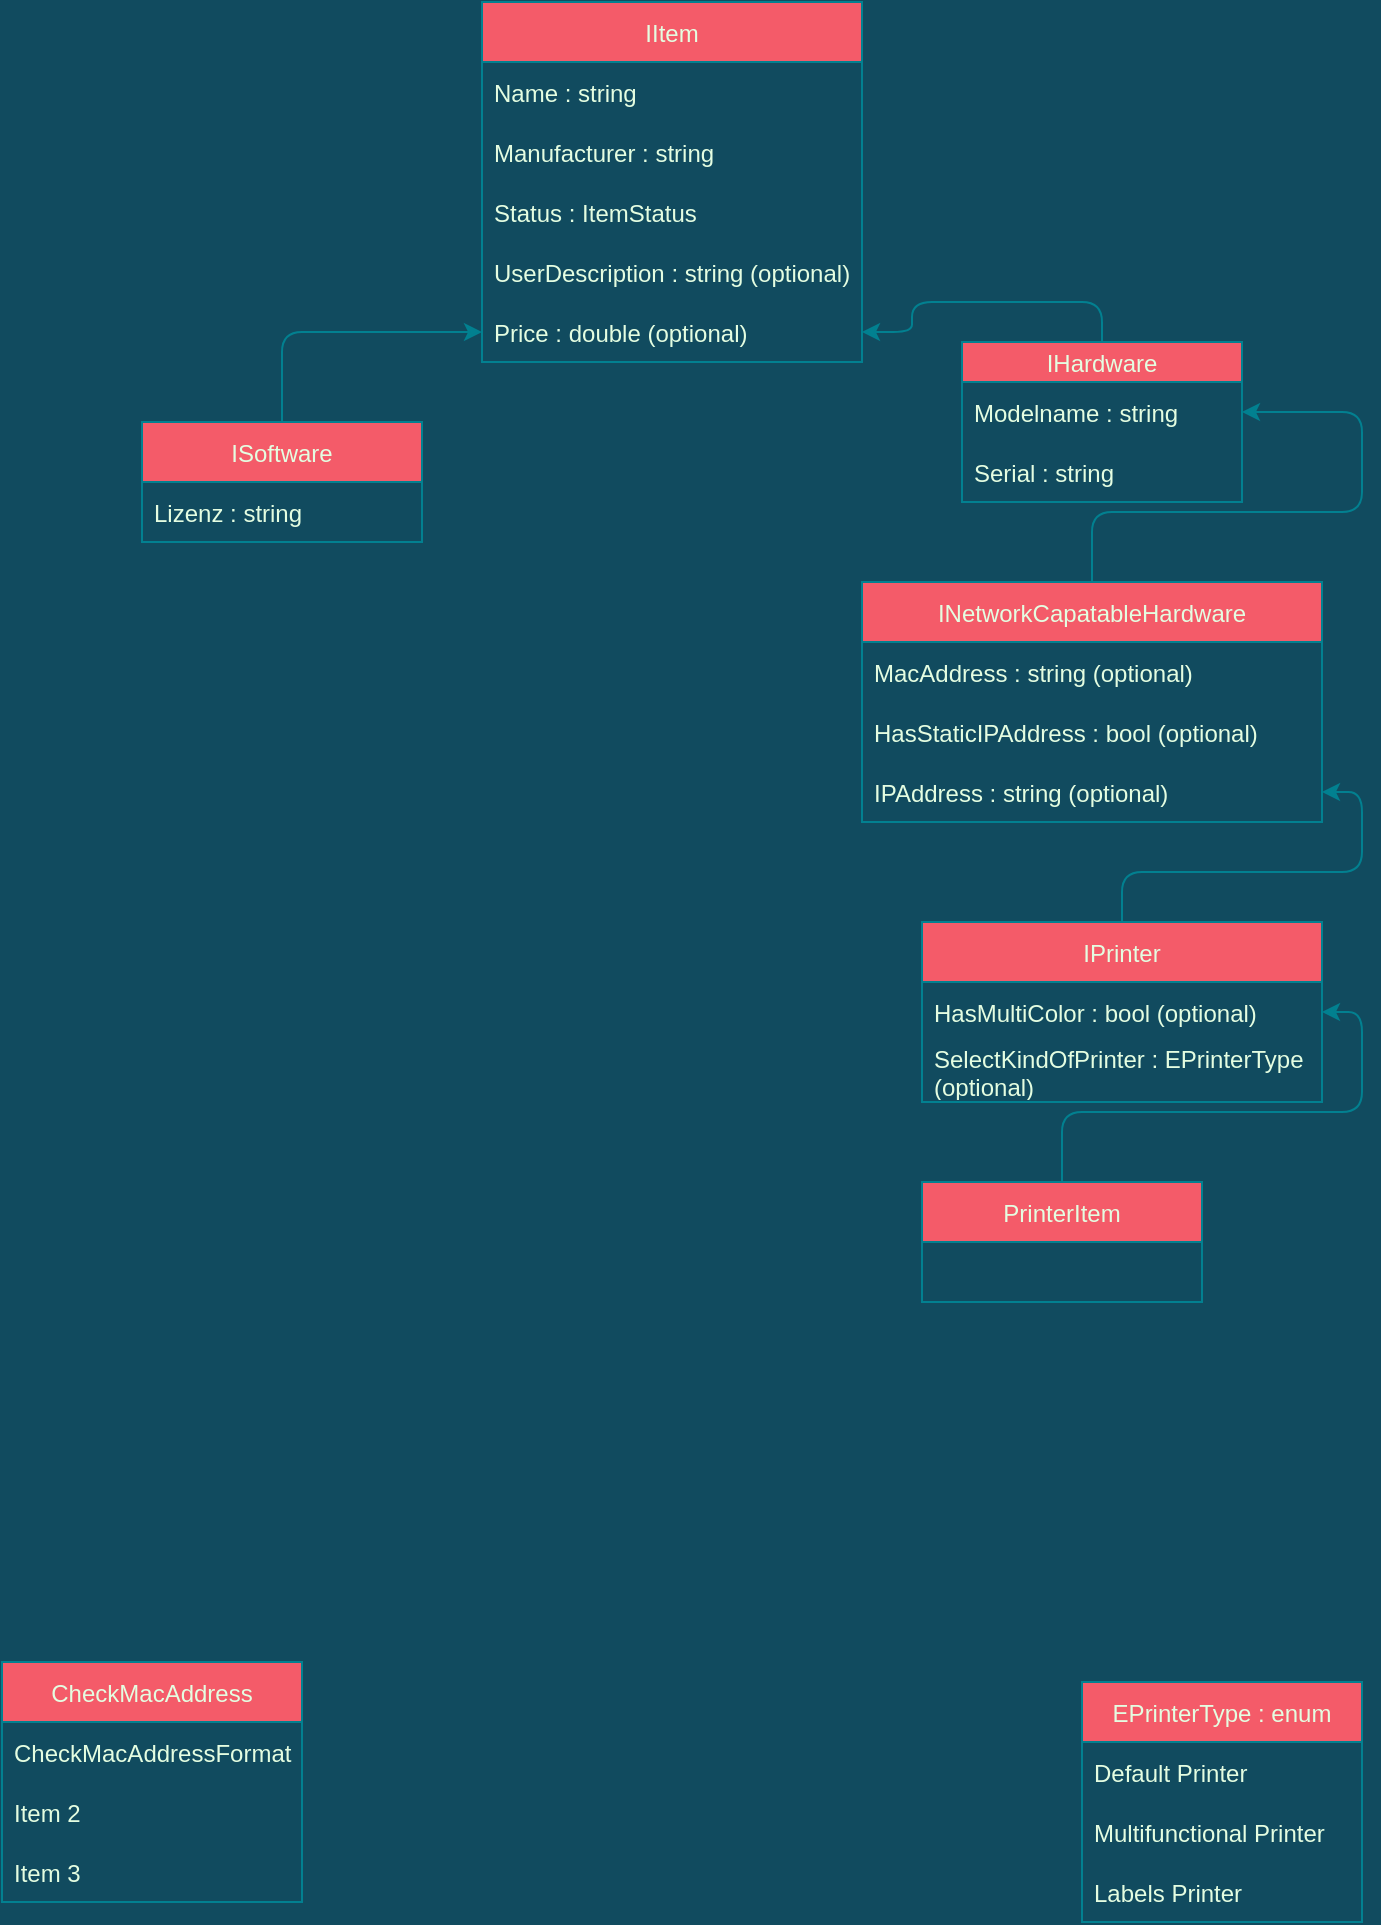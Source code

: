 <mxfile version="15.8.7" type="device"><diagram id="7Ur2pPbs6BE1l3sUnDA9" name="Page-1"><mxGraphModel dx="1422" dy="857" grid="1" gridSize="10" guides="1" tooltips="1" connect="1" arrows="1" fold="1" page="1" pageScale="1" pageWidth="827" pageHeight="1169" background="#114B5F" math="0" shadow="0"><root><mxCell id="0"/><mxCell id="1" parent="0"/><mxCell id="8CZ5f4BPzmlXcYkhe0HH-2" style="edgeStyle=orthogonalEdgeStyle;curved=0;rounded=1;orthogonalLoop=1;jettySize=auto;html=1;exitX=0.5;exitY=0;exitDx=0;exitDy=0;entryX=1;entryY=0.5;entryDx=0;entryDy=0;fontColor=#E4FDE1;strokeColor=#028090;fillColor=#F45B69;labelBackgroundColor=#114B5F;" parent="1" source="ClBlshntLixr6RdZMyuX-2" target="8CZ5f4BPzmlXcYkhe0HH-1" edge="1"><mxGeometry relative="1" as="geometry"/></mxCell><mxCell id="ClBlshntLixr6RdZMyuX-2" value="IHardware" style="swimlane;fontStyle=0;childLayout=stackLayout;horizontal=1;startSize=20;horizontalStack=0;resizeParent=1;resizeParentMax=0;resizeLast=0;collapsible=1;marginBottom=0;fillColor=#F45B69;strokeColor=#028090;fontColor=#E4FDE1;" parent="1" vertex="1"><mxGeometry x="590" y="210" width="140" height="80" as="geometry"/></mxCell><mxCell id="ClBlshntLixr6RdZMyuX-5" value="Modelname : string" style="text;strokeColor=none;fillColor=none;align=left;verticalAlign=middle;spacingLeft=4;spacingRight=4;overflow=hidden;points=[[0,0.5],[1,0.5]];portConstraint=eastwest;rotatable=0;fontColor=#E4FDE1;" parent="ClBlshntLixr6RdZMyuX-2" vertex="1"><mxGeometry y="20" width="140" height="30" as="geometry"/></mxCell><mxCell id="ClBlshntLixr6RdZMyuX-18" value="Serial : string" style="text;strokeColor=none;fillColor=none;align=left;verticalAlign=middle;spacingLeft=4;spacingRight=4;overflow=hidden;points=[[0,0.5],[1,0.5]];portConstraint=eastwest;rotatable=0;fontColor=#E4FDE1;" parent="ClBlshntLixr6RdZMyuX-2" vertex="1"><mxGeometry y="50" width="140" height="30" as="geometry"/></mxCell><mxCell id="ClBlshntLixr6RdZMyuX-7" value="CheckMacAddress" style="swimlane;fontStyle=0;childLayout=stackLayout;horizontal=1;startSize=30;horizontalStack=0;resizeParent=1;resizeParentMax=0;resizeLast=0;collapsible=1;marginBottom=0;fillColor=#F45B69;strokeColor=#028090;fontColor=#E4FDE1;" parent="1" vertex="1"><mxGeometry x="110" y="870" width="150" height="120" as="geometry"/></mxCell><mxCell id="ClBlshntLixr6RdZMyuX-8" value="CheckMacAddressFormat" style="text;strokeColor=none;fillColor=none;align=left;verticalAlign=middle;spacingLeft=4;spacingRight=4;overflow=hidden;points=[[0,0.5],[1,0.5]];portConstraint=eastwest;rotatable=0;fontColor=#E4FDE1;" parent="ClBlshntLixr6RdZMyuX-7" vertex="1"><mxGeometry y="30" width="150" height="30" as="geometry"/></mxCell><mxCell id="ClBlshntLixr6RdZMyuX-9" value="Item 2" style="text;strokeColor=none;fillColor=none;align=left;verticalAlign=middle;spacingLeft=4;spacingRight=4;overflow=hidden;points=[[0,0.5],[1,0.5]];portConstraint=eastwest;rotatable=0;fontColor=#E4FDE1;" parent="ClBlshntLixr6RdZMyuX-7" vertex="1"><mxGeometry y="60" width="150" height="30" as="geometry"/></mxCell><mxCell id="ClBlshntLixr6RdZMyuX-10" value="Item 3" style="text;strokeColor=none;fillColor=none;align=left;verticalAlign=middle;spacingLeft=4;spacingRight=4;overflow=hidden;points=[[0,0.5],[1,0.5]];portConstraint=eastwest;rotatable=0;fontColor=#E4FDE1;" parent="ClBlshntLixr6RdZMyuX-7" vertex="1"><mxGeometry y="90" width="150" height="30" as="geometry"/></mxCell><mxCell id="ClBlshntLixr6RdZMyuX-32" style="edgeStyle=orthogonalEdgeStyle;curved=0;rounded=1;sketch=0;orthogonalLoop=1;jettySize=auto;html=1;exitX=0.5;exitY=0;exitDx=0;exitDy=0;entryX=1;entryY=0.5;entryDx=0;entryDy=0;fontColor=#E4FDE1;strokeColor=#028090;fillColor=#F45B69;labelBackgroundColor=#114B5F;" parent="1" source="ClBlshntLixr6RdZMyuX-12" target="ClBlshntLixr6RdZMyuX-22" edge="1"><mxGeometry relative="1" as="geometry"/></mxCell><mxCell id="ClBlshntLixr6RdZMyuX-12" value="IPrinter" style="swimlane;fontStyle=0;childLayout=stackLayout;horizontal=1;startSize=30;horizontalStack=0;resizeParent=1;resizeParentMax=0;resizeLast=0;collapsible=1;marginBottom=0;fillColor=#F45B69;strokeColor=#028090;fontColor=#E4FDE1;" parent="1" vertex="1"><mxGeometry x="570" y="500" width="200" height="90" as="geometry"/></mxCell><mxCell id="ClBlshntLixr6RdZMyuX-33" value="HasMultiColor : bool (optional)" style="text;strokeColor=none;fillColor=none;align=left;verticalAlign=middle;spacingLeft=4;spacingRight=4;overflow=hidden;points=[[0,0.5],[1,0.5]];portConstraint=eastwest;rotatable=0;fontColor=#E4FDE1;" parent="ClBlshntLixr6RdZMyuX-12" vertex="1"><mxGeometry y="30" width="200" height="30" as="geometry"/></mxCell><mxCell id="B899cck5GeUV_qZpdVfN-11" value="SelectKindOfPrinter : EPrinterType&#10;(optional)" style="text;strokeColor=none;fillColor=none;align=left;verticalAlign=middle;spacingLeft=4;spacingRight=4;overflow=hidden;points=[[0,0.5],[1,0.5]];portConstraint=eastwest;rotatable=0;fontColor=#E4FDE1;" parent="ClBlshntLixr6RdZMyuX-12" vertex="1"><mxGeometry y="60" width="200" height="30" as="geometry"/></mxCell><mxCell id="B899cck5GeUV_qZpdVfN-10" style="edgeStyle=orthogonalEdgeStyle;curved=0;rounded=1;sketch=0;orthogonalLoop=1;jettySize=auto;html=1;exitX=0.5;exitY=0;exitDx=0;exitDy=0;entryX=1;entryY=0.5;entryDx=0;entryDy=0;fontColor=#E4FDE1;strokeColor=#028090;fillColor=#F45B69;" parent="1" source="ClBlshntLixr6RdZMyuX-19" target="ClBlshntLixr6RdZMyuX-5" edge="1"><mxGeometry relative="1" as="geometry"/></mxCell><mxCell id="ClBlshntLixr6RdZMyuX-19" value="INetworkCapatableHardware" style="swimlane;fontStyle=0;childLayout=stackLayout;horizontal=1;startSize=30;horizontalStack=0;resizeParent=1;resizeParentMax=0;resizeLast=0;collapsible=1;marginBottom=0;fillColor=#F45B69;strokeColor=#028090;fontColor=#E4FDE1;" parent="1" vertex="1"><mxGeometry x="540" y="330" width="230" height="120" as="geometry"/></mxCell><mxCell id="ClBlshntLixr6RdZMyuX-20" value="MacAddress : string (optional)" style="text;strokeColor=none;fillColor=none;align=left;verticalAlign=middle;spacingLeft=4;spacingRight=4;overflow=hidden;points=[[0,0.5],[1,0.5]];portConstraint=eastwest;rotatable=0;fontColor=#E4FDE1;" parent="ClBlshntLixr6RdZMyuX-19" vertex="1"><mxGeometry y="30" width="230" height="30" as="geometry"/></mxCell><mxCell id="ClBlshntLixr6RdZMyuX-21" value="HasStaticIPAddress : bool (optional)" style="text;strokeColor=none;fillColor=none;align=left;verticalAlign=middle;spacingLeft=4;spacingRight=4;overflow=hidden;points=[[0,0.5],[1,0.5]];portConstraint=eastwest;rotatable=0;fontColor=#E4FDE1;" parent="ClBlshntLixr6RdZMyuX-19" vertex="1"><mxGeometry y="60" width="230" height="30" as="geometry"/></mxCell><mxCell id="ClBlshntLixr6RdZMyuX-22" value="IPAddress : string (optional)" style="text;strokeColor=none;fillColor=none;align=left;verticalAlign=middle;spacingLeft=4;spacingRight=4;overflow=hidden;points=[[0,0.5],[1,0.5]];portConstraint=eastwest;rotatable=0;fontColor=#E4FDE1;" parent="ClBlshntLixr6RdZMyuX-19" vertex="1"><mxGeometry y="90" width="230" height="30" as="geometry"/></mxCell><mxCell id="ClBlshntLixr6RdZMyuX-25" value="IItem" style="swimlane;fontStyle=0;childLayout=stackLayout;horizontal=1;startSize=30;horizontalStack=0;resizeParent=1;resizeParentMax=0;resizeLast=0;collapsible=1;marginBottom=0;fillColor=#F45B69;strokeColor=#028090;fontColor=#E4FDE1;" parent="1" vertex="1"><mxGeometry x="350" y="40" width="190" height="180" as="geometry"/></mxCell><mxCell id="ClBlshntLixr6RdZMyuX-26" value="Name : string" style="text;strokeColor=none;fillColor=none;align=left;verticalAlign=middle;spacingLeft=4;spacingRight=4;overflow=hidden;points=[[0,0.5],[1,0.5]];portConstraint=eastwest;rotatable=0;fontColor=#E4FDE1;" parent="ClBlshntLixr6RdZMyuX-25" vertex="1"><mxGeometry y="30" width="190" height="30" as="geometry"/></mxCell><mxCell id="ClBlshntLixr6RdZMyuX-28" value="Manufacturer : string" style="text;strokeColor=none;fillColor=none;align=left;verticalAlign=middle;spacingLeft=4;spacingRight=4;overflow=hidden;points=[[0,0.5],[1,0.5]];portConstraint=eastwest;rotatable=0;fontColor=#E4FDE1;" parent="ClBlshntLixr6RdZMyuX-25" vertex="1"><mxGeometry y="60" width="190" height="30" as="geometry"/></mxCell><mxCell id="B899cck5GeUV_qZpdVfN-12" value="Status : ItemStatus" style="text;strokeColor=none;fillColor=none;align=left;verticalAlign=middle;spacingLeft=4;spacingRight=4;overflow=hidden;points=[[0,0.5],[1,0.5]];portConstraint=eastwest;rotatable=0;fontColor=#E4FDE1;" parent="ClBlshntLixr6RdZMyuX-25" vertex="1"><mxGeometry y="90" width="190" height="30" as="geometry"/></mxCell><mxCell id="ClBlshntLixr6RdZMyuX-27" value="UserDescription : string (optional)" style="text;strokeColor=none;fillColor=none;align=left;verticalAlign=middle;spacingLeft=4;spacingRight=4;overflow=hidden;points=[[0,0.5],[1,0.5]];portConstraint=eastwest;rotatable=0;fontColor=#E4FDE1;" parent="ClBlshntLixr6RdZMyuX-25" vertex="1"><mxGeometry y="120" width="190" height="30" as="geometry"/></mxCell><mxCell id="8CZ5f4BPzmlXcYkhe0HH-1" value="Price : double (optional)" style="text;strokeColor=none;fillColor=none;align=left;verticalAlign=middle;spacingLeft=4;spacingRight=4;overflow=hidden;points=[[0,0.5],[1,0.5]];portConstraint=eastwest;rotatable=0;fontColor=#E4FDE1;" parent="ClBlshntLixr6RdZMyuX-25" vertex="1"><mxGeometry y="150" width="190" height="30" as="geometry"/></mxCell><mxCell id="8CZ5f4BPzmlXcYkhe0HH-7" style="edgeStyle=orthogonalEdgeStyle;curved=0;rounded=1;orthogonalLoop=1;jettySize=auto;html=1;exitX=0.5;exitY=0;exitDx=0;exitDy=0;entryX=0;entryY=0.5;entryDx=0;entryDy=0;fontColor=#E4FDE1;strokeColor=#028090;fillColor=#F45B69;labelBackgroundColor=#114B5F;" parent="1" source="8CZ5f4BPzmlXcYkhe0HH-3" target="8CZ5f4BPzmlXcYkhe0HH-1" edge="1"><mxGeometry relative="1" as="geometry"/></mxCell><mxCell id="8CZ5f4BPzmlXcYkhe0HH-3" value="ISoftware" style="swimlane;fontStyle=0;childLayout=stackLayout;horizontal=1;startSize=30;horizontalStack=0;resizeParent=1;resizeParentMax=0;resizeLast=0;collapsible=1;marginBottom=0;rounded=0;fontColor=#E4FDE1;strokeColor=#028090;fillColor=#F45B69;" parent="1" vertex="1"><mxGeometry x="180" y="250" width="140" height="60" as="geometry"/></mxCell><mxCell id="8CZ5f4BPzmlXcYkhe0HH-4" value="Lizenz : string" style="text;strokeColor=none;fillColor=none;align=left;verticalAlign=middle;spacingLeft=4;spacingRight=4;overflow=hidden;points=[[0,0.5],[1,0.5]];portConstraint=eastwest;rotatable=0;rounded=0;fontColor=#E4FDE1;" parent="8CZ5f4BPzmlXcYkhe0HH-3" vertex="1"><mxGeometry y="30" width="140" height="30" as="geometry"/></mxCell><mxCell id="B899cck5GeUV_qZpdVfN-1" value="EPrinterType : enum" style="swimlane;fontStyle=0;childLayout=stackLayout;horizontal=1;startSize=30;horizontalStack=0;resizeParent=1;resizeParentMax=0;resizeLast=0;collapsible=1;marginBottom=0;fillColor=#F45B69;strokeColor=#028090;fontColor=#E4FDE1;" parent="1" vertex="1"><mxGeometry x="650" y="880" width="140" height="120" as="geometry"/></mxCell><mxCell id="B899cck5GeUV_qZpdVfN-3" value="Default Printer" style="text;strokeColor=none;fillColor=none;align=left;verticalAlign=middle;spacingLeft=4;spacingRight=4;overflow=hidden;points=[[0,0.5],[1,0.5]];portConstraint=eastwest;rotatable=0;fontColor=#E4FDE1;" parent="B899cck5GeUV_qZpdVfN-1" vertex="1"><mxGeometry y="30" width="140" height="30" as="geometry"/></mxCell><mxCell id="B899cck5GeUV_qZpdVfN-4" value="Multifunctional Printer" style="text;strokeColor=none;fillColor=none;align=left;verticalAlign=middle;spacingLeft=4;spacingRight=4;overflow=hidden;points=[[0,0.5],[1,0.5]];portConstraint=eastwest;rotatable=0;fontColor=#E4FDE1;" parent="B899cck5GeUV_qZpdVfN-1" vertex="1"><mxGeometry y="60" width="140" height="30" as="geometry"/></mxCell><mxCell id="B899cck5GeUV_qZpdVfN-2" value="Labels Printer" style="text;strokeColor=none;fillColor=none;align=left;verticalAlign=middle;spacingLeft=4;spacingRight=4;overflow=hidden;points=[[0,0.5],[1,0.5]];portConstraint=eastwest;rotatable=0;fontColor=#E4FDE1;" parent="B899cck5GeUV_qZpdVfN-1" vertex="1"><mxGeometry y="90" width="140" height="30" as="geometry"/></mxCell><mxCell id="B899cck5GeUV_qZpdVfN-9" style="edgeStyle=orthogonalEdgeStyle;curved=0;rounded=1;sketch=0;orthogonalLoop=1;jettySize=auto;html=1;exitX=0.5;exitY=0;exitDx=0;exitDy=0;entryX=1;entryY=0.5;entryDx=0;entryDy=0;fontColor=#E4FDE1;strokeColor=#028090;fillColor=#F45B69;" parent="1" source="B899cck5GeUV_qZpdVfN-6" target="ClBlshntLixr6RdZMyuX-33" edge="1"><mxGeometry relative="1" as="geometry"/></mxCell><mxCell id="B899cck5GeUV_qZpdVfN-6" value="PrinterItem" style="swimlane;fontStyle=0;childLayout=stackLayout;horizontal=1;startSize=30;horizontalStack=0;resizeParent=1;resizeParentMax=0;resizeLast=0;collapsible=1;marginBottom=0;fillColor=#F45B69;strokeColor=#028090;fontColor=#E4FDE1;" parent="1" vertex="1"><mxGeometry x="570" y="630" width="140" height="60" as="geometry"/></mxCell></root></mxGraphModel></diagram></mxfile>